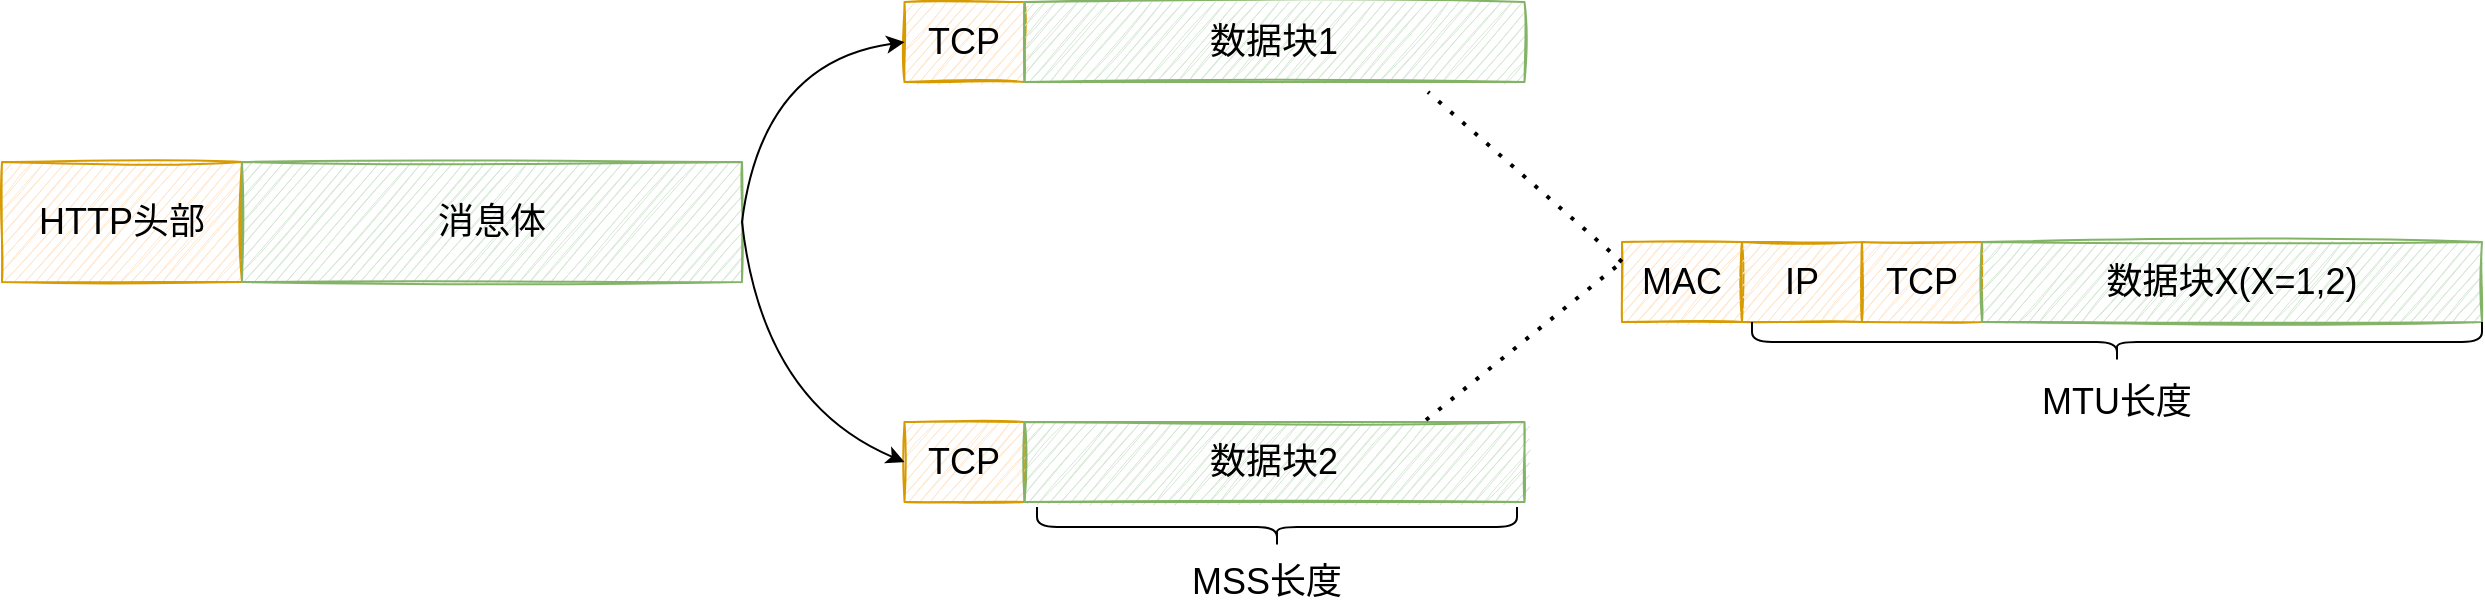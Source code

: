 <mxfile version="13.5.9" type="device"><diagram id="ZigCWGh2N_IH-1_DePFr" name="第 1 页"><mxGraphModel dx="1422" dy="762" grid="1" gridSize="10" guides="1" tooltips="1" connect="1" arrows="1" fold="1" page="1" pageScale="1" pageWidth="827" pageHeight="1169" math="0" shadow="0"><root><mxCell id="0"/><mxCell id="1" parent="0"/><mxCell id="er2TGOCreahtp5zlJwYl-11" value="&lt;font style=&quot;font-size: 18px&quot;&gt;HTTP头部&lt;/font&gt;" style="rounded=0;whiteSpace=wrap;html=1;sketch=1;fontSize=18;fillColor=#ffe6cc;strokeColor=#d79b00;" vertex="1" parent="1"><mxGeometry x="80" y="110" width="120" height="60" as="geometry"/></mxCell><mxCell id="er2TGOCreahtp5zlJwYl-12" value="消息体" style="rounded=0;whiteSpace=wrap;html=1;sketch=1;fontSize=18;fillColor=#d5e8d4;strokeColor=#82b366;" vertex="1" parent="1"><mxGeometry x="200" y="110" width="250" height="60" as="geometry"/></mxCell><mxCell id="er2TGOCreahtp5zlJwYl-13" value="&lt;font style=&quot;font-size: 18px&quot;&gt;TCP&lt;/font&gt;" style="rounded=0;whiteSpace=wrap;html=1;sketch=1;fontSize=18;fillColor=#ffe6cc;strokeColor=#d79b00;" vertex="1" parent="1"><mxGeometry x="531.25" y="30" width="60" height="40" as="geometry"/></mxCell><mxCell id="er2TGOCreahtp5zlJwYl-14" value="数据块1" style="rounded=0;whiteSpace=wrap;html=1;sketch=1;fontSize=18;fillColor=#d5e8d4;strokeColor=#82b366;" vertex="1" parent="1"><mxGeometry x="591.25" y="30" width="250" height="40" as="geometry"/></mxCell><mxCell id="er2TGOCreahtp5zlJwYl-15" value="&lt;font style=&quot;font-size: 18px&quot;&gt;TCP&lt;/font&gt;" style="rounded=0;whiteSpace=wrap;html=1;sketch=1;fontSize=18;fillColor=#ffe6cc;strokeColor=#d79b00;" vertex="1" parent="1"><mxGeometry x="531.25" y="240" width="60" height="40" as="geometry"/></mxCell><mxCell id="er2TGOCreahtp5zlJwYl-16" value="数据块2" style="rounded=0;whiteSpace=wrap;html=1;sketch=1;fontSize=18;fillColor=#d5e8d4;strokeColor=#82b366;" vertex="1" parent="1"><mxGeometry x="591.25" y="240" width="250" height="40" as="geometry"/></mxCell><mxCell id="er2TGOCreahtp5zlJwYl-18" value="&lt;font style=&quot;font-size: 18px&quot;&gt;TCP&lt;/font&gt;" style="rounded=0;whiteSpace=wrap;html=1;sketch=1;fontSize=18;fillColor=#ffe6cc;strokeColor=#d79b00;" vertex="1" parent="1"><mxGeometry x="1010" y="150" width="60" height="40" as="geometry"/></mxCell><mxCell id="er2TGOCreahtp5zlJwYl-19" value="数据块X(X=1,2)" style="rounded=0;whiteSpace=wrap;html=1;sketch=1;fontSize=18;fillColor=#d5e8d4;strokeColor=#82b366;" vertex="1" parent="1"><mxGeometry x="1070" y="150" width="250" height="40" as="geometry"/></mxCell><mxCell id="er2TGOCreahtp5zlJwYl-20" value="IP" style="rounded=0;whiteSpace=wrap;html=1;sketch=1;fontSize=18;fillColor=#ffe6cc;strokeColor=#d79b00;" vertex="1" parent="1"><mxGeometry x="950" y="150" width="60" height="40" as="geometry"/></mxCell><mxCell id="er2TGOCreahtp5zlJwYl-21" value="MAC" style="rounded=0;whiteSpace=wrap;html=1;sketch=1;fontSize=18;fillColor=#ffe6cc;strokeColor=#d79b00;" vertex="1" parent="1"><mxGeometry x="890" y="150" width="60" height="40" as="geometry"/></mxCell><mxCell id="er2TGOCreahtp5zlJwYl-22" value="" style="endArrow=classic;html=1;exitX=1;exitY=0.5;exitDx=0;exitDy=0;entryX=0;entryY=0.5;entryDx=0;entryDy=0;curved=1;" edge="1" parent="1" source="er2TGOCreahtp5zlJwYl-12" target="er2TGOCreahtp5zlJwYl-13"><mxGeometry width="50" height="50" relative="1" as="geometry"><mxPoint x="640" y="170" as="sourcePoint"/><mxPoint x="690" y="120" as="targetPoint"/><Array as="points"><mxPoint x="460" y="60"/></Array></mxGeometry></mxCell><mxCell id="er2TGOCreahtp5zlJwYl-23" value="" style="endArrow=classic;html=1;exitX=1;exitY=0.5;exitDx=0;exitDy=0;entryX=0;entryY=0.5;entryDx=0;entryDy=0;curved=1;" edge="1" parent="1" source="er2TGOCreahtp5zlJwYl-12" target="er2TGOCreahtp5zlJwYl-15"><mxGeometry width="50" height="50" relative="1" as="geometry"><mxPoint x="540" y="200" as="sourcePoint"/><mxPoint x="590" y="150" as="targetPoint"/><Array as="points"><mxPoint x="460" y="230"/></Array></mxGeometry></mxCell><mxCell id="er2TGOCreahtp5zlJwYl-24" value="" style="shape=curlyBracket;whiteSpace=wrap;html=1;rounded=1;rotation=-90;" vertex="1" parent="1"><mxGeometry x="1127.5" y="17.5" width="20" height="365" as="geometry"/></mxCell><mxCell id="er2TGOCreahtp5zlJwYl-25" value="&lt;font style=&quot;font-size: 18px&quot;&gt;MTU长度&lt;/font&gt;" style="text;html=1;strokeColor=none;fillColor=none;align=center;verticalAlign=middle;whiteSpace=wrap;rounded=0;" vertex="1" parent="1"><mxGeometry x="1085" y="220" width="105" height="20" as="geometry"/></mxCell><mxCell id="er2TGOCreahtp5zlJwYl-27" value="" style="shape=curlyBracket;whiteSpace=wrap;html=1;rounded=1;rotation=-90;" vertex="1" parent="1"><mxGeometry x="707.5" y="172.5" width="20" height="240" as="geometry"/></mxCell><mxCell id="er2TGOCreahtp5zlJwYl-28" value="&lt;font style=&quot;font-size: 18px&quot;&gt;MSS长度&lt;/font&gt;" style="text;html=1;strokeColor=none;fillColor=none;align=center;verticalAlign=middle;whiteSpace=wrap;rounded=0;" vertex="1" parent="1"><mxGeometry x="660" y="310" width="105" height="20" as="geometry"/></mxCell><mxCell id="er2TGOCreahtp5zlJwYl-29" value="" style="endArrow=none;dashed=1;html=1;dashPattern=1 3;strokeWidth=2;entryX=0.807;entryY=1.125;entryDx=0;entryDy=0;entryPerimeter=0;exitX=0;exitY=0.25;exitDx=0;exitDy=0;" edge="1" parent="1" source="er2TGOCreahtp5zlJwYl-21" target="er2TGOCreahtp5zlJwYl-14"><mxGeometry width="50" height="50" relative="1" as="geometry"><mxPoint x="870" y="110" as="sourcePoint"/><mxPoint x="920" y="60" as="targetPoint"/></mxGeometry></mxCell><mxCell id="er2TGOCreahtp5zlJwYl-30" value="" style="endArrow=none;dashed=1;html=1;dashPattern=1 3;strokeWidth=2;exitX=0.803;exitY=-0.025;exitDx=0;exitDy=0;exitPerimeter=0;" edge="1" parent="1" source="er2TGOCreahtp5zlJwYl-16"><mxGeometry width="50" height="50" relative="1" as="geometry"><mxPoint x="790" y="200" as="sourcePoint"/><mxPoint x="890" y="160" as="targetPoint"/></mxGeometry></mxCell></root></mxGraphModel></diagram></mxfile>